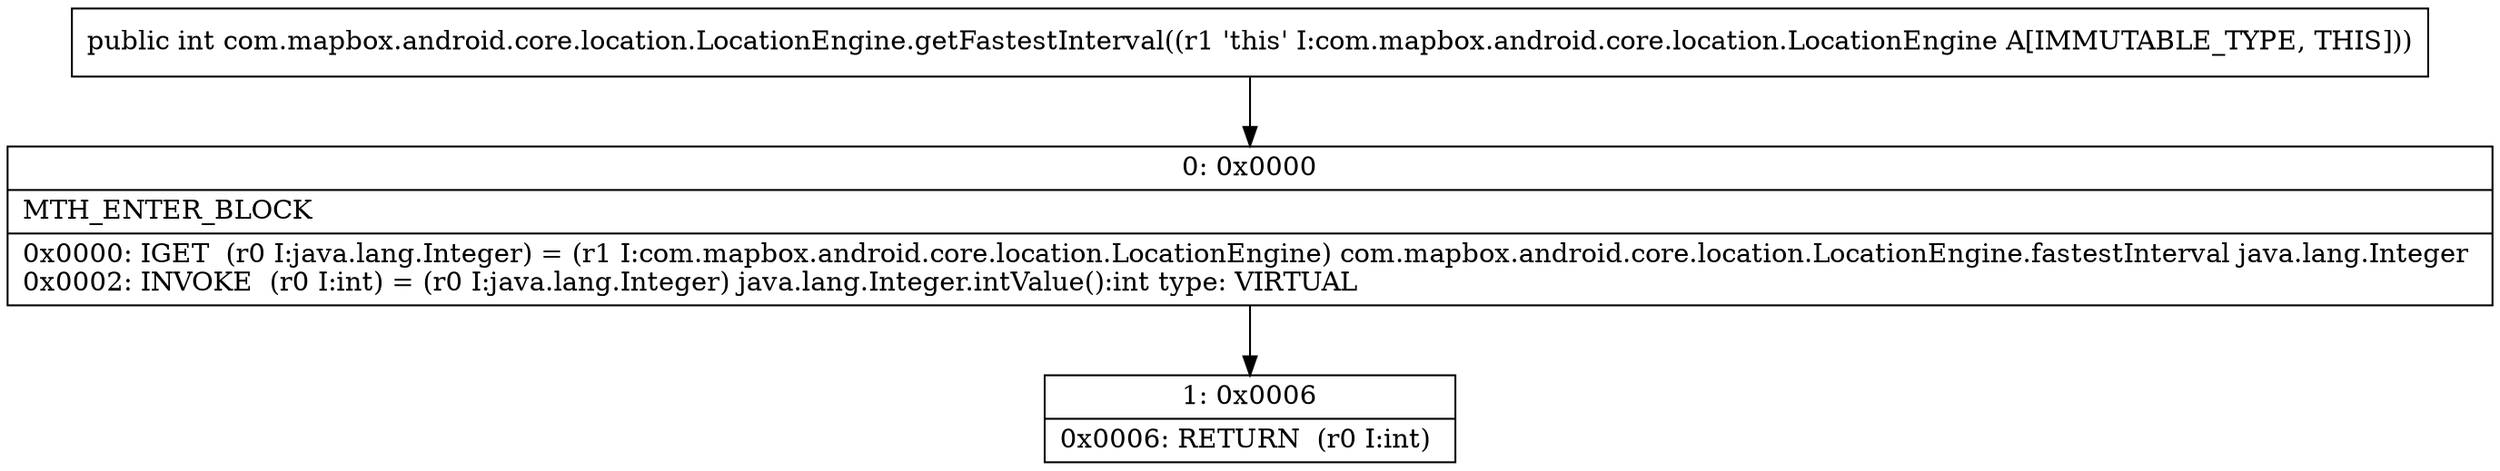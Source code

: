 digraph "CFG forcom.mapbox.android.core.location.LocationEngine.getFastestInterval()I" {
Node_0 [shape=record,label="{0\:\ 0x0000|MTH_ENTER_BLOCK\l|0x0000: IGET  (r0 I:java.lang.Integer) = (r1 I:com.mapbox.android.core.location.LocationEngine) com.mapbox.android.core.location.LocationEngine.fastestInterval java.lang.Integer \l0x0002: INVOKE  (r0 I:int) = (r0 I:java.lang.Integer) java.lang.Integer.intValue():int type: VIRTUAL \l}"];
Node_1 [shape=record,label="{1\:\ 0x0006|0x0006: RETURN  (r0 I:int) \l}"];
MethodNode[shape=record,label="{public int com.mapbox.android.core.location.LocationEngine.getFastestInterval((r1 'this' I:com.mapbox.android.core.location.LocationEngine A[IMMUTABLE_TYPE, THIS])) }"];
MethodNode -> Node_0;
Node_0 -> Node_1;
}

